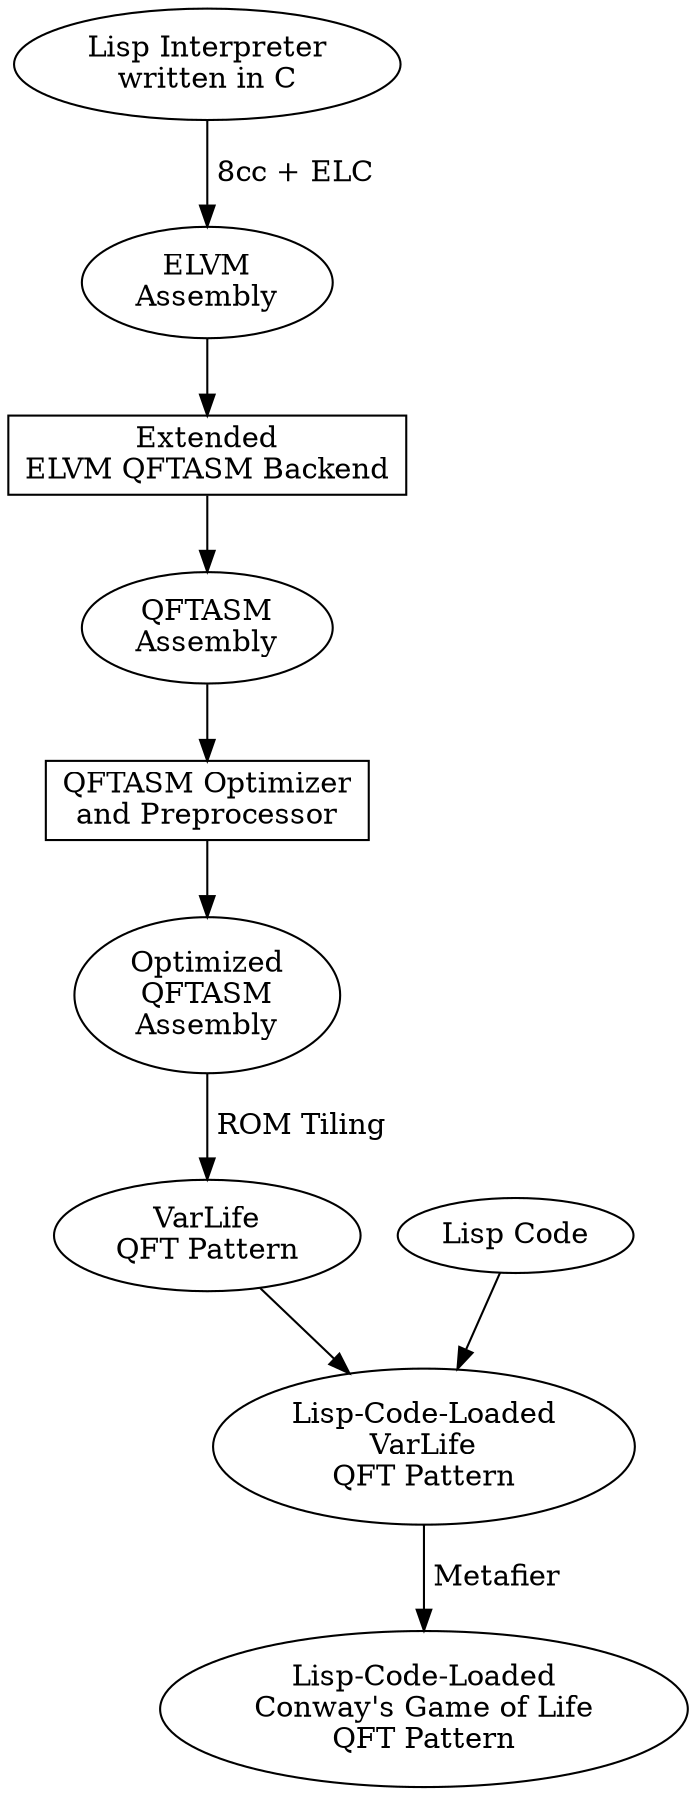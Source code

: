 digraph G {
    C [label="Lisp Interpreter\nwritten in C"]

    C->eli [label=" 8cc + ELC"]

    eli [label="ELVM\nAssembly"]

    elvmqftasm [label="Extended\nELVM QFTASM Backend" shape="rect"]
    eli->elvmqftasm

    QFTASMPP [label="QFTASM\nAssembly"]
    elvmqftasm->QFTASMPP

    QFTASMPPopt [label="QFTASM Optimizer\nand Preprocessor" shape="rect"]
    QFTASMPP->QFTASMPPopt

    QFTASM [label="Optimized\nQFTASM\nAssembly"]
    QFTASMPPopt->QFTASM


    QFTex [label="VarLife\nQFT Pattern"]
    QFTASM -> QFTex [label=" ROM Tiling"]

    QFTex_lisp [label="Lisp-Code-Loaded\nVarLife\nQFT Pattern"]
    QFTex -> QFTex_lisp

    QFTgol [label="Lisp-Code-Loaded\nConway's Game of Life\nQFT Pattern"]
    QFTex_lisp -> QFTgol [label=" Metafier"]

    LispCode [label="Lisp Code"]
    LispCode -> QFTex_lisp
}
